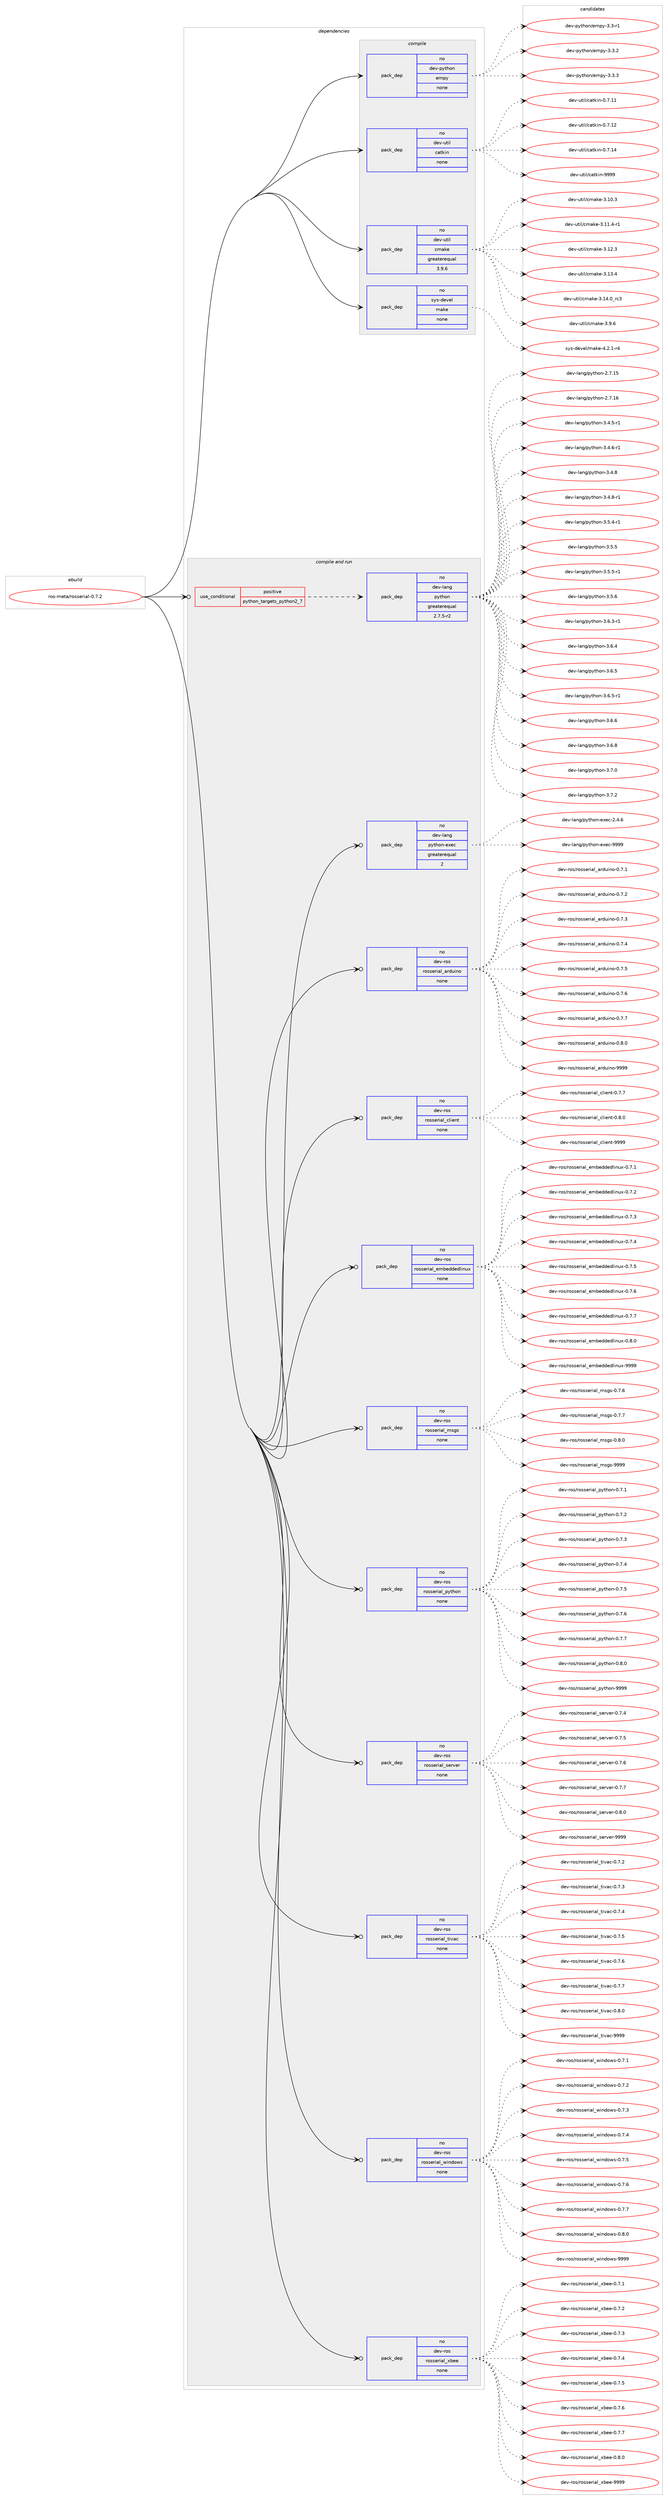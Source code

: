 digraph prolog {

# *************
# Graph options
# *************

newrank=true;
concentrate=true;
compound=true;
graph [rankdir=LR,fontname=Helvetica,fontsize=10,ranksep=1.5];#, ranksep=2.5, nodesep=0.2];
edge  [arrowhead=vee];
node  [fontname=Helvetica,fontsize=10];

# **********
# The ebuild
# **********

subgraph cluster_leftcol {
color=gray;
rank=same;
label=<<i>ebuild</i>>;
id [label="ros-meta/rosserial-0.7.2", color=red, width=4, href="../ros-meta/rosserial-0.7.2.svg"];
}

# ****************
# The dependencies
# ****************

subgraph cluster_midcol {
color=gray;
label=<<i>dependencies</i>>;
subgraph cluster_compile {
fillcolor="#eeeeee";
style=filled;
label=<<i>compile</i>>;
subgraph pack1205023 {
dependency1684383 [label=<<TABLE BORDER="0" CELLBORDER="1" CELLSPACING="0" CELLPADDING="4" WIDTH="220"><TR><TD ROWSPAN="6" CELLPADDING="30">pack_dep</TD></TR><TR><TD WIDTH="110">no</TD></TR><TR><TD>dev-python</TD></TR><TR><TD>empy</TD></TR><TR><TD>none</TD></TR><TR><TD></TD></TR></TABLE>>, shape=none, color=blue];
}
id:e -> dependency1684383:w [weight=20,style="solid",arrowhead="vee"];
subgraph pack1205024 {
dependency1684384 [label=<<TABLE BORDER="0" CELLBORDER="1" CELLSPACING="0" CELLPADDING="4" WIDTH="220"><TR><TD ROWSPAN="6" CELLPADDING="30">pack_dep</TD></TR><TR><TD WIDTH="110">no</TD></TR><TR><TD>dev-util</TD></TR><TR><TD>catkin</TD></TR><TR><TD>none</TD></TR><TR><TD></TD></TR></TABLE>>, shape=none, color=blue];
}
id:e -> dependency1684384:w [weight=20,style="solid",arrowhead="vee"];
subgraph pack1205025 {
dependency1684385 [label=<<TABLE BORDER="0" CELLBORDER="1" CELLSPACING="0" CELLPADDING="4" WIDTH="220"><TR><TD ROWSPAN="6" CELLPADDING="30">pack_dep</TD></TR><TR><TD WIDTH="110">no</TD></TR><TR><TD>dev-util</TD></TR><TR><TD>cmake</TD></TR><TR><TD>greaterequal</TD></TR><TR><TD>3.9.6</TD></TR></TABLE>>, shape=none, color=blue];
}
id:e -> dependency1684385:w [weight=20,style="solid",arrowhead="vee"];
subgraph pack1205026 {
dependency1684386 [label=<<TABLE BORDER="0" CELLBORDER="1" CELLSPACING="0" CELLPADDING="4" WIDTH="220"><TR><TD ROWSPAN="6" CELLPADDING="30">pack_dep</TD></TR><TR><TD WIDTH="110">no</TD></TR><TR><TD>sys-devel</TD></TR><TR><TD>make</TD></TR><TR><TD>none</TD></TR><TR><TD></TD></TR></TABLE>>, shape=none, color=blue];
}
id:e -> dependency1684386:w [weight=20,style="solid",arrowhead="vee"];
}
subgraph cluster_compileandrun {
fillcolor="#eeeeee";
style=filled;
label=<<i>compile and run</i>>;
subgraph cond451831 {
dependency1684387 [label=<<TABLE BORDER="0" CELLBORDER="1" CELLSPACING="0" CELLPADDING="4"><TR><TD ROWSPAN="3" CELLPADDING="10">use_conditional</TD></TR><TR><TD>positive</TD></TR><TR><TD>python_targets_python2_7</TD></TR></TABLE>>, shape=none, color=red];
subgraph pack1205027 {
dependency1684388 [label=<<TABLE BORDER="0" CELLBORDER="1" CELLSPACING="0" CELLPADDING="4" WIDTH="220"><TR><TD ROWSPAN="6" CELLPADDING="30">pack_dep</TD></TR><TR><TD WIDTH="110">no</TD></TR><TR><TD>dev-lang</TD></TR><TR><TD>python</TD></TR><TR><TD>greaterequal</TD></TR><TR><TD>2.7.5-r2</TD></TR></TABLE>>, shape=none, color=blue];
}
dependency1684387:e -> dependency1684388:w [weight=20,style="dashed",arrowhead="vee"];
}
id:e -> dependency1684387:w [weight=20,style="solid",arrowhead="odotvee"];
subgraph pack1205028 {
dependency1684389 [label=<<TABLE BORDER="0" CELLBORDER="1" CELLSPACING="0" CELLPADDING="4" WIDTH="220"><TR><TD ROWSPAN="6" CELLPADDING="30">pack_dep</TD></TR><TR><TD WIDTH="110">no</TD></TR><TR><TD>dev-lang</TD></TR><TR><TD>python-exec</TD></TR><TR><TD>greaterequal</TD></TR><TR><TD>2</TD></TR></TABLE>>, shape=none, color=blue];
}
id:e -> dependency1684389:w [weight=20,style="solid",arrowhead="odotvee"];
subgraph pack1205029 {
dependency1684390 [label=<<TABLE BORDER="0" CELLBORDER="1" CELLSPACING="0" CELLPADDING="4" WIDTH="220"><TR><TD ROWSPAN="6" CELLPADDING="30">pack_dep</TD></TR><TR><TD WIDTH="110">no</TD></TR><TR><TD>dev-ros</TD></TR><TR><TD>rosserial_arduino</TD></TR><TR><TD>none</TD></TR><TR><TD></TD></TR></TABLE>>, shape=none, color=blue];
}
id:e -> dependency1684390:w [weight=20,style="solid",arrowhead="odotvee"];
subgraph pack1205030 {
dependency1684391 [label=<<TABLE BORDER="0" CELLBORDER="1" CELLSPACING="0" CELLPADDING="4" WIDTH="220"><TR><TD ROWSPAN="6" CELLPADDING="30">pack_dep</TD></TR><TR><TD WIDTH="110">no</TD></TR><TR><TD>dev-ros</TD></TR><TR><TD>rosserial_client</TD></TR><TR><TD>none</TD></TR><TR><TD></TD></TR></TABLE>>, shape=none, color=blue];
}
id:e -> dependency1684391:w [weight=20,style="solid",arrowhead="odotvee"];
subgraph pack1205031 {
dependency1684392 [label=<<TABLE BORDER="0" CELLBORDER="1" CELLSPACING="0" CELLPADDING="4" WIDTH="220"><TR><TD ROWSPAN="6" CELLPADDING="30">pack_dep</TD></TR><TR><TD WIDTH="110">no</TD></TR><TR><TD>dev-ros</TD></TR><TR><TD>rosserial_embeddedlinux</TD></TR><TR><TD>none</TD></TR><TR><TD></TD></TR></TABLE>>, shape=none, color=blue];
}
id:e -> dependency1684392:w [weight=20,style="solid",arrowhead="odotvee"];
subgraph pack1205032 {
dependency1684393 [label=<<TABLE BORDER="0" CELLBORDER="1" CELLSPACING="0" CELLPADDING="4" WIDTH="220"><TR><TD ROWSPAN="6" CELLPADDING="30">pack_dep</TD></TR><TR><TD WIDTH="110">no</TD></TR><TR><TD>dev-ros</TD></TR><TR><TD>rosserial_msgs</TD></TR><TR><TD>none</TD></TR><TR><TD></TD></TR></TABLE>>, shape=none, color=blue];
}
id:e -> dependency1684393:w [weight=20,style="solid",arrowhead="odotvee"];
subgraph pack1205033 {
dependency1684394 [label=<<TABLE BORDER="0" CELLBORDER="1" CELLSPACING="0" CELLPADDING="4" WIDTH="220"><TR><TD ROWSPAN="6" CELLPADDING="30">pack_dep</TD></TR><TR><TD WIDTH="110">no</TD></TR><TR><TD>dev-ros</TD></TR><TR><TD>rosserial_python</TD></TR><TR><TD>none</TD></TR><TR><TD></TD></TR></TABLE>>, shape=none, color=blue];
}
id:e -> dependency1684394:w [weight=20,style="solid",arrowhead="odotvee"];
subgraph pack1205034 {
dependency1684395 [label=<<TABLE BORDER="0" CELLBORDER="1" CELLSPACING="0" CELLPADDING="4" WIDTH="220"><TR><TD ROWSPAN="6" CELLPADDING="30">pack_dep</TD></TR><TR><TD WIDTH="110">no</TD></TR><TR><TD>dev-ros</TD></TR><TR><TD>rosserial_server</TD></TR><TR><TD>none</TD></TR><TR><TD></TD></TR></TABLE>>, shape=none, color=blue];
}
id:e -> dependency1684395:w [weight=20,style="solid",arrowhead="odotvee"];
subgraph pack1205035 {
dependency1684396 [label=<<TABLE BORDER="0" CELLBORDER="1" CELLSPACING="0" CELLPADDING="4" WIDTH="220"><TR><TD ROWSPAN="6" CELLPADDING="30">pack_dep</TD></TR><TR><TD WIDTH="110">no</TD></TR><TR><TD>dev-ros</TD></TR><TR><TD>rosserial_tivac</TD></TR><TR><TD>none</TD></TR><TR><TD></TD></TR></TABLE>>, shape=none, color=blue];
}
id:e -> dependency1684396:w [weight=20,style="solid",arrowhead="odotvee"];
subgraph pack1205036 {
dependency1684397 [label=<<TABLE BORDER="0" CELLBORDER="1" CELLSPACING="0" CELLPADDING="4" WIDTH="220"><TR><TD ROWSPAN="6" CELLPADDING="30">pack_dep</TD></TR><TR><TD WIDTH="110">no</TD></TR><TR><TD>dev-ros</TD></TR><TR><TD>rosserial_windows</TD></TR><TR><TD>none</TD></TR><TR><TD></TD></TR></TABLE>>, shape=none, color=blue];
}
id:e -> dependency1684397:w [weight=20,style="solid",arrowhead="odotvee"];
subgraph pack1205037 {
dependency1684398 [label=<<TABLE BORDER="0" CELLBORDER="1" CELLSPACING="0" CELLPADDING="4" WIDTH="220"><TR><TD ROWSPAN="6" CELLPADDING="30">pack_dep</TD></TR><TR><TD WIDTH="110">no</TD></TR><TR><TD>dev-ros</TD></TR><TR><TD>rosserial_xbee</TD></TR><TR><TD>none</TD></TR><TR><TD></TD></TR></TABLE>>, shape=none, color=blue];
}
id:e -> dependency1684398:w [weight=20,style="solid",arrowhead="odotvee"];
}
subgraph cluster_run {
fillcolor="#eeeeee";
style=filled;
label=<<i>run</i>>;
}
}

# **************
# The candidates
# **************

subgraph cluster_choices {
rank=same;
color=gray;
label=<<i>candidates</i>>;

subgraph choice1205023 {
color=black;
nodesep=1;
choice1001011184511212111610411111047101109112121455146514511449 [label="dev-python/empy-3.3-r1", color=red, width=4,href="../dev-python/empy-3.3-r1.svg"];
choice1001011184511212111610411111047101109112121455146514650 [label="dev-python/empy-3.3.2", color=red, width=4,href="../dev-python/empy-3.3.2.svg"];
choice1001011184511212111610411111047101109112121455146514651 [label="dev-python/empy-3.3.3", color=red, width=4,href="../dev-python/empy-3.3.3.svg"];
dependency1684383:e -> choice1001011184511212111610411111047101109112121455146514511449:w [style=dotted,weight="100"];
dependency1684383:e -> choice1001011184511212111610411111047101109112121455146514650:w [style=dotted,weight="100"];
dependency1684383:e -> choice1001011184511212111610411111047101109112121455146514651:w [style=dotted,weight="100"];
}
subgraph choice1205024 {
color=black;
nodesep=1;
choice1001011184511711610510847999711610710511045484655464949 [label="dev-util/catkin-0.7.11", color=red, width=4,href="../dev-util/catkin-0.7.11.svg"];
choice1001011184511711610510847999711610710511045484655464950 [label="dev-util/catkin-0.7.12", color=red, width=4,href="../dev-util/catkin-0.7.12.svg"];
choice1001011184511711610510847999711610710511045484655464952 [label="dev-util/catkin-0.7.14", color=red, width=4,href="../dev-util/catkin-0.7.14.svg"];
choice100101118451171161051084799971161071051104557575757 [label="dev-util/catkin-9999", color=red, width=4,href="../dev-util/catkin-9999.svg"];
dependency1684384:e -> choice1001011184511711610510847999711610710511045484655464949:w [style=dotted,weight="100"];
dependency1684384:e -> choice1001011184511711610510847999711610710511045484655464950:w [style=dotted,weight="100"];
dependency1684384:e -> choice1001011184511711610510847999711610710511045484655464952:w [style=dotted,weight="100"];
dependency1684384:e -> choice100101118451171161051084799971161071051104557575757:w [style=dotted,weight="100"];
}
subgraph choice1205025 {
color=black;
nodesep=1;
choice1001011184511711610510847991099710710145514649484651 [label="dev-util/cmake-3.10.3", color=red, width=4,href="../dev-util/cmake-3.10.3.svg"];
choice10010111845117116105108479910997107101455146494946524511449 [label="dev-util/cmake-3.11.4-r1", color=red, width=4,href="../dev-util/cmake-3.11.4-r1.svg"];
choice1001011184511711610510847991099710710145514649504651 [label="dev-util/cmake-3.12.3", color=red, width=4,href="../dev-util/cmake-3.12.3.svg"];
choice1001011184511711610510847991099710710145514649514652 [label="dev-util/cmake-3.13.4", color=red, width=4,href="../dev-util/cmake-3.13.4.svg"];
choice1001011184511711610510847991099710710145514649524648951149951 [label="dev-util/cmake-3.14.0_rc3", color=red, width=4,href="../dev-util/cmake-3.14.0_rc3.svg"];
choice10010111845117116105108479910997107101455146574654 [label="dev-util/cmake-3.9.6", color=red, width=4,href="../dev-util/cmake-3.9.6.svg"];
dependency1684385:e -> choice1001011184511711610510847991099710710145514649484651:w [style=dotted,weight="100"];
dependency1684385:e -> choice10010111845117116105108479910997107101455146494946524511449:w [style=dotted,weight="100"];
dependency1684385:e -> choice1001011184511711610510847991099710710145514649504651:w [style=dotted,weight="100"];
dependency1684385:e -> choice1001011184511711610510847991099710710145514649514652:w [style=dotted,weight="100"];
dependency1684385:e -> choice1001011184511711610510847991099710710145514649524648951149951:w [style=dotted,weight="100"];
dependency1684385:e -> choice10010111845117116105108479910997107101455146574654:w [style=dotted,weight="100"];
}
subgraph choice1205026 {
color=black;
nodesep=1;
choice1151211154510010111810110847109971071014552465046494511452 [label="sys-devel/make-4.2.1-r4", color=red, width=4,href="../sys-devel/make-4.2.1-r4.svg"];
dependency1684386:e -> choice1151211154510010111810110847109971071014552465046494511452:w [style=dotted,weight="100"];
}
subgraph choice1205027 {
color=black;
nodesep=1;
choice10010111845108971101034711212111610411111045504655464953 [label="dev-lang/python-2.7.15", color=red, width=4,href="../dev-lang/python-2.7.15.svg"];
choice10010111845108971101034711212111610411111045504655464954 [label="dev-lang/python-2.7.16", color=red, width=4,href="../dev-lang/python-2.7.16.svg"];
choice1001011184510897110103471121211161041111104551465246534511449 [label="dev-lang/python-3.4.5-r1", color=red, width=4,href="../dev-lang/python-3.4.5-r1.svg"];
choice1001011184510897110103471121211161041111104551465246544511449 [label="dev-lang/python-3.4.6-r1", color=red, width=4,href="../dev-lang/python-3.4.6-r1.svg"];
choice100101118451089711010347112121116104111110455146524656 [label="dev-lang/python-3.4.8", color=red, width=4,href="../dev-lang/python-3.4.8.svg"];
choice1001011184510897110103471121211161041111104551465246564511449 [label="dev-lang/python-3.4.8-r1", color=red, width=4,href="../dev-lang/python-3.4.8-r1.svg"];
choice1001011184510897110103471121211161041111104551465346524511449 [label="dev-lang/python-3.5.4-r1", color=red, width=4,href="../dev-lang/python-3.5.4-r1.svg"];
choice100101118451089711010347112121116104111110455146534653 [label="dev-lang/python-3.5.5", color=red, width=4,href="../dev-lang/python-3.5.5.svg"];
choice1001011184510897110103471121211161041111104551465346534511449 [label="dev-lang/python-3.5.5-r1", color=red, width=4,href="../dev-lang/python-3.5.5-r1.svg"];
choice100101118451089711010347112121116104111110455146534654 [label="dev-lang/python-3.5.6", color=red, width=4,href="../dev-lang/python-3.5.6.svg"];
choice1001011184510897110103471121211161041111104551465446514511449 [label="dev-lang/python-3.6.3-r1", color=red, width=4,href="../dev-lang/python-3.6.3-r1.svg"];
choice100101118451089711010347112121116104111110455146544652 [label="dev-lang/python-3.6.4", color=red, width=4,href="../dev-lang/python-3.6.4.svg"];
choice100101118451089711010347112121116104111110455146544653 [label="dev-lang/python-3.6.5", color=red, width=4,href="../dev-lang/python-3.6.5.svg"];
choice1001011184510897110103471121211161041111104551465446534511449 [label="dev-lang/python-3.6.5-r1", color=red, width=4,href="../dev-lang/python-3.6.5-r1.svg"];
choice100101118451089711010347112121116104111110455146544654 [label="dev-lang/python-3.6.6", color=red, width=4,href="../dev-lang/python-3.6.6.svg"];
choice100101118451089711010347112121116104111110455146544656 [label="dev-lang/python-3.6.8", color=red, width=4,href="../dev-lang/python-3.6.8.svg"];
choice100101118451089711010347112121116104111110455146554648 [label="dev-lang/python-3.7.0", color=red, width=4,href="../dev-lang/python-3.7.0.svg"];
choice100101118451089711010347112121116104111110455146554650 [label="dev-lang/python-3.7.2", color=red, width=4,href="../dev-lang/python-3.7.2.svg"];
dependency1684388:e -> choice10010111845108971101034711212111610411111045504655464953:w [style=dotted,weight="100"];
dependency1684388:e -> choice10010111845108971101034711212111610411111045504655464954:w [style=dotted,weight="100"];
dependency1684388:e -> choice1001011184510897110103471121211161041111104551465246534511449:w [style=dotted,weight="100"];
dependency1684388:e -> choice1001011184510897110103471121211161041111104551465246544511449:w [style=dotted,weight="100"];
dependency1684388:e -> choice100101118451089711010347112121116104111110455146524656:w [style=dotted,weight="100"];
dependency1684388:e -> choice1001011184510897110103471121211161041111104551465246564511449:w [style=dotted,weight="100"];
dependency1684388:e -> choice1001011184510897110103471121211161041111104551465346524511449:w [style=dotted,weight="100"];
dependency1684388:e -> choice100101118451089711010347112121116104111110455146534653:w [style=dotted,weight="100"];
dependency1684388:e -> choice1001011184510897110103471121211161041111104551465346534511449:w [style=dotted,weight="100"];
dependency1684388:e -> choice100101118451089711010347112121116104111110455146534654:w [style=dotted,weight="100"];
dependency1684388:e -> choice1001011184510897110103471121211161041111104551465446514511449:w [style=dotted,weight="100"];
dependency1684388:e -> choice100101118451089711010347112121116104111110455146544652:w [style=dotted,weight="100"];
dependency1684388:e -> choice100101118451089711010347112121116104111110455146544653:w [style=dotted,weight="100"];
dependency1684388:e -> choice1001011184510897110103471121211161041111104551465446534511449:w [style=dotted,weight="100"];
dependency1684388:e -> choice100101118451089711010347112121116104111110455146544654:w [style=dotted,weight="100"];
dependency1684388:e -> choice100101118451089711010347112121116104111110455146544656:w [style=dotted,weight="100"];
dependency1684388:e -> choice100101118451089711010347112121116104111110455146554648:w [style=dotted,weight="100"];
dependency1684388:e -> choice100101118451089711010347112121116104111110455146554650:w [style=dotted,weight="100"];
}
subgraph choice1205028 {
color=black;
nodesep=1;
choice1001011184510897110103471121211161041111104510112010199455046524654 [label="dev-lang/python-exec-2.4.6", color=red, width=4,href="../dev-lang/python-exec-2.4.6.svg"];
choice10010111845108971101034711212111610411111045101120101994557575757 [label="dev-lang/python-exec-9999", color=red, width=4,href="../dev-lang/python-exec-9999.svg"];
dependency1684389:e -> choice1001011184510897110103471121211161041111104510112010199455046524654:w [style=dotted,weight="100"];
dependency1684389:e -> choice10010111845108971101034711212111610411111045101120101994557575757:w [style=dotted,weight="100"];
}
subgraph choice1205029 {
color=black;
nodesep=1;
choice1001011184511411111547114111115115101114105971089597114100117105110111454846554649 [label="dev-ros/rosserial_arduino-0.7.1", color=red, width=4,href="../dev-ros/rosserial_arduino-0.7.1.svg"];
choice1001011184511411111547114111115115101114105971089597114100117105110111454846554650 [label="dev-ros/rosserial_arduino-0.7.2", color=red, width=4,href="../dev-ros/rosserial_arduino-0.7.2.svg"];
choice1001011184511411111547114111115115101114105971089597114100117105110111454846554651 [label="dev-ros/rosserial_arduino-0.7.3", color=red, width=4,href="../dev-ros/rosserial_arduino-0.7.3.svg"];
choice1001011184511411111547114111115115101114105971089597114100117105110111454846554652 [label="dev-ros/rosserial_arduino-0.7.4", color=red, width=4,href="../dev-ros/rosserial_arduino-0.7.4.svg"];
choice1001011184511411111547114111115115101114105971089597114100117105110111454846554653 [label="dev-ros/rosserial_arduino-0.7.5", color=red, width=4,href="../dev-ros/rosserial_arduino-0.7.5.svg"];
choice1001011184511411111547114111115115101114105971089597114100117105110111454846554654 [label="dev-ros/rosserial_arduino-0.7.6", color=red, width=4,href="../dev-ros/rosserial_arduino-0.7.6.svg"];
choice1001011184511411111547114111115115101114105971089597114100117105110111454846554655 [label="dev-ros/rosserial_arduino-0.7.7", color=red, width=4,href="../dev-ros/rosserial_arduino-0.7.7.svg"];
choice1001011184511411111547114111115115101114105971089597114100117105110111454846564648 [label="dev-ros/rosserial_arduino-0.8.0", color=red, width=4,href="../dev-ros/rosserial_arduino-0.8.0.svg"];
choice10010111845114111115471141111151151011141059710895971141001171051101114557575757 [label="dev-ros/rosserial_arduino-9999", color=red, width=4,href="../dev-ros/rosserial_arduino-9999.svg"];
dependency1684390:e -> choice1001011184511411111547114111115115101114105971089597114100117105110111454846554649:w [style=dotted,weight="100"];
dependency1684390:e -> choice1001011184511411111547114111115115101114105971089597114100117105110111454846554650:w [style=dotted,weight="100"];
dependency1684390:e -> choice1001011184511411111547114111115115101114105971089597114100117105110111454846554651:w [style=dotted,weight="100"];
dependency1684390:e -> choice1001011184511411111547114111115115101114105971089597114100117105110111454846554652:w [style=dotted,weight="100"];
dependency1684390:e -> choice1001011184511411111547114111115115101114105971089597114100117105110111454846554653:w [style=dotted,weight="100"];
dependency1684390:e -> choice1001011184511411111547114111115115101114105971089597114100117105110111454846554654:w [style=dotted,weight="100"];
dependency1684390:e -> choice1001011184511411111547114111115115101114105971089597114100117105110111454846554655:w [style=dotted,weight="100"];
dependency1684390:e -> choice1001011184511411111547114111115115101114105971089597114100117105110111454846564648:w [style=dotted,weight="100"];
dependency1684390:e -> choice10010111845114111115471141111151151011141059710895971141001171051101114557575757:w [style=dotted,weight="100"];
}
subgraph choice1205030 {
color=black;
nodesep=1;
choice1001011184511411111547114111115115101114105971089599108105101110116454846554655 [label="dev-ros/rosserial_client-0.7.7", color=red, width=4,href="../dev-ros/rosserial_client-0.7.7.svg"];
choice1001011184511411111547114111115115101114105971089599108105101110116454846564648 [label="dev-ros/rosserial_client-0.8.0", color=red, width=4,href="../dev-ros/rosserial_client-0.8.0.svg"];
choice10010111845114111115471141111151151011141059710895991081051011101164557575757 [label="dev-ros/rosserial_client-9999", color=red, width=4,href="../dev-ros/rosserial_client-9999.svg"];
dependency1684391:e -> choice1001011184511411111547114111115115101114105971089599108105101110116454846554655:w [style=dotted,weight="100"];
dependency1684391:e -> choice1001011184511411111547114111115115101114105971089599108105101110116454846564648:w [style=dotted,weight="100"];
dependency1684391:e -> choice10010111845114111115471141111151151011141059710895991081051011101164557575757:w [style=dotted,weight="100"];
}
subgraph choice1205031 {
color=black;
nodesep=1;
choice1001011184511411111547114111115115101114105971089510110998101100100101100108105110117120454846554649 [label="dev-ros/rosserial_embeddedlinux-0.7.1", color=red, width=4,href="../dev-ros/rosserial_embeddedlinux-0.7.1.svg"];
choice1001011184511411111547114111115115101114105971089510110998101100100101100108105110117120454846554650 [label="dev-ros/rosserial_embeddedlinux-0.7.2", color=red, width=4,href="../dev-ros/rosserial_embeddedlinux-0.7.2.svg"];
choice1001011184511411111547114111115115101114105971089510110998101100100101100108105110117120454846554651 [label="dev-ros/rosserial_embeddedlinux-0.7.3", color=red, width=4,href="../dev-ros/rosserial_embeddedlinux-0.7.3.svg"];
choice1001011184511411111547114111115115101114105971089510110998101100100101100108105110117120454846554652 [label="dev-ros/rosserial_embeddedlinux-0.7.4", color=red, width=4,href="../dev-ros/rosserial_embeddedlinux-0.7.4.svg"];
choice1001011184511411111547114111115115101114105971089510110998101100100101100108105110117120454846554653 [label="dev-ros/rosserial_embeddedlinux-0.7.5", color=red, width=4,href="../dev-ros/rosserial_embeddedlinux-0.7.5.svg"];
choice1001011184511411111547114111115115101114105971089510110998101100100101100108105110117120454846554654 [label="dev-ros/rosserial_embeddedlinux-0.7.6", color=red, width=4,href="../dev-ros/rosserial_embeddedlinux-0.7.6.svg"];
choice1001011184511411111547114111115115101114105971089510110998101100100101100108105110117120454846554655 [label="dev-ros/rosserial_embeddedlinux-0.7.7", color=red, width=4,href="../dev-ros/rosserial_embeddedlinux-0.7.7.svg"];
choice1001011184511411111547114111115115101114105971089510110998101100100101100108105110117120454846564648 [label="dev-ros/rosserial_embeddedlinux-0.8.0", color=red, width=4,href="../dev-ros/rosserial_embeddedlinux-0.8.0.svg"];
choice10010111845114111115471141111151151011141059710895101109981011001001011001081051101171204557575757 [label="dev-ros/rosserial_embeddedlinux-9999", color=red, width=4,href="../dev-ros/rosserial_embeddedlinux-9999.svg"];
dependency1684392:e -> choice1001011184511411111547114111115115101114105971089510110998101100100101100108105110117120454846554649:w [style=dotted,weight="100"];
dependency1684392:e -> choice1001011184511411111547114111115115101114105971089510110998101100100101100108105110117120454846554650:w [style=dotted,weight="100"];
dependency1684392:e -> choice1001011184511411111547114111115115101114105971089510110998101100100101100108105110117120454846554651:w [style=dotted,weight="100"];
dependency1684392:e -> choice1001011184511411111547114111115115101114105971089510110998101100100101100108105110117120454846554652:w [style=dotted,weight="100"];
dependency1684392:e -> choice1001011184511411111547114111115115101114105971089510110998101100100101100108105110117120454846554653:w [style=dotted,weight="100"];
dependency1684392:e -> choice1001011184511411111547114111115115101114105971089510110998101100100101100108105110117120454846554654:w [style=dotted,weight="100"];
dependency1684392:e -> choice1001011184511411111547114111115115101114105971089510110998101100100101100108105110117120454846554655:w [style=dotted,weight="100"];
dependency1684392:e -> choice1001011184511411111547114111115115101114105971089510110998101100100101100108105110117120454846564648:w [style=dotted,weight="100"];
dependency1684392:e -> choice10010111845114111115471141111151151011141059710895101109981011001001011001081051101171204557575757:w [style=dotted,weight="100"];
}
subgraph choice1205032 {
color=black;
nodesep=1;
choice10010111845114111115471141111151151011141059710895109115103115454846554654 [label="dev-ros/rosserial_msgs-0.7.6", color=red, width=4,href="../dev-ros/rosserial_msgs-0.7.6.svg"];
choice10010111845114111115471141111151151011141059710895109115103115454846554655 [label="dev-ros/rosserial_msgs-0.7.7", color=red, width=4,href="../dev-ros/rosserial_msgs-0.7.7.svg"];
choice10010111845114111115471141111151151011141059710895109115103115454846564648 [label="dev-ros/rosserial_msgs-0.8.0", color=red, width=4,href="../dev-ros/rosserial_msgs-0.8.0.svg"];
choice100101118451141111154711411111511510111410597108951091151031154557575757 [label="dev-ros/rosserial_msgs-9999", color=red, width=4,href="../dev-ros/rosserial_msgs-9999.svg"];
dependency1684393:e -> choice10010111845114111115471141111151151011141059710895109115103115454846554654:w [style=dotted,weight="100"];
dependency1684393:e -> choice10010111845114111115471141111151151011141059710895109115103115454846554655:w [style=dotted,weight="100"];
dependency1684393:e -> choice10010111845114111115471141111151151011141059710895109115103115454846564648:w [style=dotted,weight="100"];
dependency1684393:e -> choice100101118451141111154711411111511510111410597108951091151031154557575757:w [style=dotted,weight="100"];
}
subgraph choice1205033 {
color=black;
nodesep=1;
choice10010111845114111115471141111151151011141059710895112121116104111110454846554649 [label="dev-ros/rosserial_python-0.7.1", color=red, width=4,href="../dev-ros/rosserial_python-0.7.1.svg"];
choice10010111845114111115471141111151151011141059710895112121116104111110454846554650 [label="dev-ros/rosserial_python-0.7.2", color=red, width=4,href="../dev-ros/rosserial_python-0.7.2.svg"];
choice10010111845114111115471141111151151011141059710895112121116104111110454846554651 [label="dev-ros/rosserial_python-0.7.3", color=red, width=4,href="../dev-ros/rosserial_python-0.7.3.svg"];
choice10010111845114111115471141111151151011141059710895112121116104111110454846554652 [label="dev-ros/rosserial_python-0.7.4", color=red, width=4,href="../dev-ros/rosserial_python-0.7.4.svg"];
choice10010111845114111115471141111151151011141059710895112121116104111110454846554653 [label="dev-ros/rosserial_python-0.7.5", color=red, width=4,href="../dev-ros/rosserial_python-0.7.5.svg"];
choice10010111845114111115471141111151151011141059710895112121116104111110454846554654 [label="dev-ros/rosserial_python-0.7.6", color=red, width=4,href="../dev-ros/rosserial_python-0.7.6.svg"];
choice10010111845114111115471141111151151011141059710895112121116104111110454846554655 [label="dev-ros/rosserial_python-0.7.7", color=red, width=4,href="../dev-ros/rosserial_python-0.7.7.svg"];
choice10010111845114111115471141111151151011141059710895112121116104111110454846564648 [label="dev-ros/rosserial_python-0.8.0", color=red, width=4,href="../dev-ros/rosserial_python-0.8.0.svg"];
choice100101118451141111154711411111511510111410597108951121211161041111104557575757 [label="dev-ros/rosserial_python-9999", color=red, width=4,href="../dev-ros/rosserial_python-9999.svg"];
dependency1684394:e -> choice10010111845114111115471141111151151011141059710895112121116104111110454846554649:w [style=dotted,weight="100"];
dependency1684394:e -> choice10010111845114111115471141111151151011141059710895112121116104111110454846554650:w [style=dotted,weight="100"];
dependency1684394:e -> choice10010111845114111115471141111151151011141059710895112121116104111110454846554651:w [style=dotted,weight="100"];
dependency1684394:e -> choice10010111845114111115471141111151151011141059710895112121116104111110454846554652:w [style=dotted,weight="100"];
dependency1684394:e -> choice10010111845114111115471141111151151011141059710895112121116104111110454846554653:w [style=dotted,weight="100"];
dependency1684394:e -> choice10010111845114111115471141111151151011141059710895112121116104111110454846554654:w [style=dotted,weight="100"];
dependency1684394:e -> choice10010111845114111115471141111151151011141059710895112121116104111110454846554655:w [style=dotted,weight="100"];
dependency1684394:e -> choice10010111845114111115471141111151151011141059710895112121116104111110454846564648:w [style=dotted,weight="100"];
dependency1684394:e -> choice100101118451141111154711411111511510111410597108951121211161041111104557575757:w [style=dotted,weight="100"];
}
subgraph choice1205034 {
color=black;
nodesep=1;
choice10010111845114111115471141111151151011141059710895115101114118101114454846554652 [label="dev-ros/rosserial_server-0.7.4", color=red, width=4,href="../dev-ros/rosserial_server-0.7.4.svg"];
choice10010111845114111115471141111151151011141059710895115101114118101114454846554653 [label="dev-ros/rosserial_server-0.7.5", color=red, width=4,href="../dev-ros/rosserial_server-0.7.5.svg"];
choice10010111845114111115471141111151151011141059710895115101114118101114454846554654 [label="dev-ros/rosserial_server-0.7.6", color=red, width=4,href="../dev-ros/rosserial_server-0.7.6.svg"];
choice10010111845114111115471141111151151011141059710895115101114118101114454846554655 [label="dev-ros/rosserial_server-0.7.7", color=red, width=4,href="../dev-ros/rosserial_server-0.7.7.svg"];
choice10010111845114111115471141111151151011141059710895115101114118101114454846564648 [label="dev-ros/rosserial_server-0.8.0", color=red, width=4,href="../dev-ros/rosserial_server-0.8.0.svg"];
choice100101118451141111154711411111511510111410597108951151011141181011144557575757 [label="dev-ros/rosserial_server-9999", color=red, width=4,href="../dev-ros/rosserial_server-9999.svg"];
dependency1684395:e -> choice10010111845114111115471141111151151011141059710895115101114118101114454846554652:w [style=dotted,weight="100"];
dependency1684395:e -> choice10010111845114111115471141111151151011141059710895115101114118101114454846554653:w [style=dotted,weight="100"];
dependency1684395:e -> choice10010111845114111115471141111151151011141059710895115101114118101114454846554654:w [style=dotted,weight="100"];
dependency1684395:e -> choice10010111845114111115471141111151151011141059710895115101114118101114454846554655:w [style=dotted,weight="100"];
dependency1684395:e -> choice10010111845114111115471141111151151011141059710895115101114118101114454846564648:w [style=dotted,weight="100"];
dependency1684395:e -> choice100101118451141111154711411111511510111410597108951151011141181011144557575757:w [style=dotted,weight="100"];
}
subgraph choice1205035 {
color=black;
nodesep=1;
choice100101118451141111154711411111511510111410597108951161051189799454846554650 [label="dev-ros/rosserial_tivac-0.7.2", color=red, width=4,href="../dev-ros/rosserial_tivac-0.7.2.svg"];
choice100101118451141111154711411111511510111410597108951161051189799454846554651 [label="dev-ros/rosserial_tivac-0.7.3", color=red, width=4,href="../dev-ros/rosserial_tivac-0.7.3.svg"];
choice100101118451141111154711411111511510111410597108951161051189799454846554652 [label="dev-ros/rosserial_tivac-0.7.4", color=red, width=4,href="../dev-ros/rosserial_tivac-0.7.4.svg"];
choice100101118451141111154711411111511510111410597108951161051189799454846554653 [label="dev-ros/rosserial_tivac-0.7.5", color=red, width=4,href="../dev-ros/rosserial_tivac-0.7.5.svg"];
choice100101118451141111154711411111511510111410597108951161051189799454846554654 [label="dev-ros/rosserial_tivac-0.7.6", color=red, width=4,href="../dev-ros/rosserial_tivac-0.7.6.svg"];
choice100101118451141111154711411111511510111410597108951161051189799454846554655 [label="dev-ros/rosserial_tivac-0.7.7", color=red, width=4,href="../dev-ros/rosserial_tivac-0.7.7.svg"];
choice100101118451141111154711411111511510111410597108951161051189799454846564648 [label="dev-ros/rosserial_tivac-0.8.0", color=red, width=4,href="../dev-ros/rosserial_tivac-0.8.0.svg"];
choice1001011184511411111547114111115115101114105971089511610511897994557575757 [label="dev-ros/rosserial_tivac-9999", color=red, width=4,href="../dev-ros/rosserial_tivac-9999.svg"];
dependency1684396:e -> choice100101118451141111154711411111511510111410597108951161051189799454846554650:w [style=dotted,weight="100"];
dependency1684396:e -> choice100101118451141111154711411111511510111410597108951161051189799454846554651:w [style=dotted,weight="100"];
dependency1684396:e -> choice100101118451141111154711411111511510111410597108951161051189799454846554652:w [style=dotted,weight="100"];
dependency1684396:e -> choice100101118451141111154711411111511510111410597108951161051189799454846554653:w [style=dotted,weight="100"];
dependency1684396:e -> choice100101118451141111154711411111511510111410597108951161051189799454846554654:w [style=dotted,weight="100"];
dependency1684396:e -> choice100101118451141111154711411111511510111410597108951161051189799454846554655:w [style=dotted,weight="100"];
dependency1684396:e -> choice100101118451141111154711411111511510111410597108951161051189799454846564648:w [style=dotted,weight="100"];
dependency1684396:e -> choice1001011184511411111547114111115115101114105971089511610511897994557575757:w [style=dotted,weight="100"];
}
subgraph choice1205036 {
color=black;
nodesep=1;
choice10010111845114111115471141111151151011141059710895119105110100111119115454846554649 [label="dev-ros/rosserial_windows-0.7.1", color=red, width=4,href="../dev-ros/rosserial_windows-0.7.1.svg"];
choice10010111845114111115471141111151151011141059710895119105110100111119115454846554650 [label="dev-ros/rosserial_windows-0.7.2", color=red, width=4,href="../dev-ros/rosserial_windows-0.7.2.svg"];
choice10010111845114111115471141111151151011141059710895119105110100111119115454846554651 [label="dev-ros/rosserial_windows-0.7.3", color=red, width=4,href="../dev-ros/rosserial_windows-0.7.3.svg"];
choice10010111845114111115471141111151151011141059710895119105110100111119115454846554652 [label="dev-ros/rosserial_windows-0.7.4", color=red, width=4,href="../dev-ros/rosserial_windows-0.7.4.svg"];
choice10010111845114111115471141111151151011141059710895119105110100111119115454846554653 [label="dev-ros/rosserial_windows-0.7.5", color=red, width=4,href="../dev-ros/rosserial_windows-0.7.5.svg"];
choice10010111845114111115471141111151151011141059710895119105110100111119115454846554654 [label="dev-ros/rosserial_windows-0.7.6", color=red, width=4,href="../dev-ros/rosserial_windows-0.7.6.svg"];
choice10010111845114111115471141111151151011141059710895119105110100111119115454846554655 [label="dev-ros/rosserial_windows-0.7.7", color=red, width=4,href="../dev-ros/rosserial_windows-0.7.7.svg"];
choice10010111845114111115471141111151151011141059710895119105110100111119115454846564648 [label="dev-ros/rosserial_windows-0.8.0", color=red, width=4,href="../dev-ros/rosserial_windows-0.8.0.svg"];
choice100101118451141111154711411111511510111410597108951191051101001111191154557575757 [label="dev-ros/rosserial_windows-9999", color=red, width=4,href="../dev-ros/rosserial_windows-9999.svg"];
dependency1684397:e -> choice10010111845114111115471141111151151011141059710895119105110100111119115454846554649:w [style=dotted,weight="100"];
dependency1684397:e -> choice10010111845114111115471141111151151011141059710895119105110100111119115454846554650:w [style=dotted,weight="100"];
dependency1684397:e -> choice10010111845114111115471141111151151011141059710895119105110100111119115454846554651:w [style=dotted,weight="100"];
dependency1684397:e -> choice10010111845114111115471141111151151011141059710895119105110100111119115454846554652:w [style=dotted,weight="100"];
dependency1684397:e -> choice10010111845114111115471141111151151011141059710895119105110100111119115454846554653:w [style=dotted,weight="100"];
dependency1684397:e -> choice10010111845114111115471141111151151011141059710895119105110100111119115454846554654:w [style=dotted,weight="100"];
dependency1684397:e -> choice10010111845114111115471141111151151011141059710895119105110100111119115454846554655:w [style=dotted,weight="100"];
dependency1684397:e -> choice10010111845114111115471141111151151011141059710895119105110100111119115454846564648:w [style=dotted,weight="100"];
dependency1684397:e -> choice100101118451141111154711411111511510111410597108951191051101001111191154557575757:w [style=dotted,weight="100"];
}
subgraph choice1205037 {
color=black;
nodesep=1;
choice1001011184511411111547114111115115101114105971089512098101101454846554649 [label="dev-ros/rosserial_xbee-0.7.1", color=red, width=4,href="../dev-ros/rosserial_xbee-0.7.1.svg"];
choice1001011184511411111547114111115115101114105971089512098101101454846554650 [label="dev-ros/rosserial_xbee-0.7.2", color=red, width=4,href="../dev-ros/rosserial_xbee-0.7.2.svg"];
choice1001011184511411111547114111115115101114105971089512098101101454846554651 [label="dev-ros/rosserial_xbee-0.7.3", color=red, width=4,href="../dev-ros/rosserial_xbee-0.7.3.svg"];
choice1001011184511411111547114111115115101114105971089512098101101454846554652 [label="dev-ros/rosserial_xbee-0.7.4", color=red, width=4,href="../dev-ros/rosserial_xbee-0.7.4.svg"];
choice1001011184511411111547114111115115101114105971089512098101101454846554653 [label="dev-ros/rosserial_xbee-0.7.5", color=red, width=4,href="../dev-ros/rosserial_xbee-0.7.5.svg"];
choice1001011184511411111547114111115115101114105971089512098101101454846554654 [label="dev-ros/rosserial_xbee-0.7.6", color=red, width=4,href="../dev-ros/rosserial_xbee-0.7.6.svg"];
choice1001011184511411111547114111115115101114105971089512098101101454846554655 [label="dev-ros/rosserial_xbee-0.7.7", color=red, width=4,href="../dev-ros/rosserial_xbee-0.7.7.svg"];
choice1001011184511411111547114111115115101114105971089512098101101454846564648 [label="dev-ros/rosserial_xbee-0.8.0", color=red, width=4,href="../dev-ros/rosserial_xbee-0.8.0.svg"];
choice10010111845114111115471141111151151011141059710895120981011014557575757 [label="dev-ros/rosserial_xbee-9999", color=red, width=4,href="../dev-ros/rosserial_xbee-9999.svg"];
dependency1684398:e -> choice1001011184511411111547114111115115101114105971089512098101101454846554649:w [style=dotted,weight="100"];
dependency1684398:e -> choice1001011184511411111547114111115115101114105971089512098101101454846554650:w [style=dotted,weight="100"];
dependency1684398:e -> choice1001011184511411111547114111115115101114105971089512098101101454846554651:w [style=dotted,weight="100"];
dependency1684398:e -> choice1001011184511411111547114111115115101114105971089512098101101454846554652:w [style=dotted,weight="100"];
dependency1684398:e -> choice1001011184511411111547114111115115101114105971089512098101101454846554653:w [style=dotted,weight="100"];
dependency1684398:e -> choice1001011184511411111547114111115115101114105971089512098101101454846554654:w [style=dotted,weight="100"];
dependency1684398:e -> choice1001011184511411111547114111115115101114105971089512098101101454846554655:w [style=dotted,weight="100"];
dependency1684398:e -> choice1001011184511411111547114111115115101114105971089512098101101454846564648:w [style=dotted,weight="100"];
dependency1684398:e -> choice10010111845114111115471141111151151011141059710895120981011014557575757:w [style=dotted,weight="100"];
}
}

}
